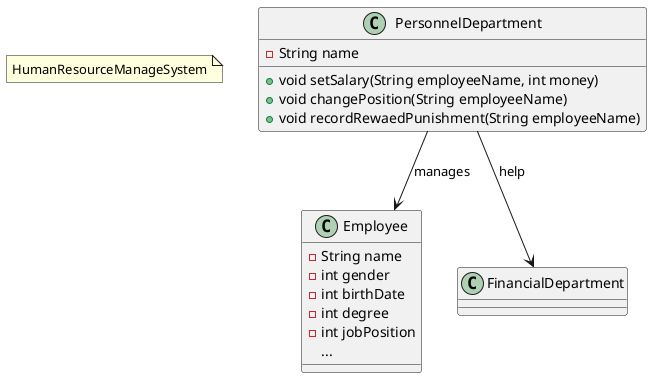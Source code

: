 @startuml  HumanResourceManagementSystem
                     
note "HumanResourceManageSystem" as N1
PersonnelDepartment --> Employee : manages
PersonnelDepartment --> FinancialDepartment : help
                                                    
class Employee {                                    
  -String name                                      
  -int gender                                       
  -int birthDate                                    
  -int degree                                       
  -int jobPosition                                  
  ...                                               
}                                                   
                                                    
class PersonnelDepartment {                         
  -String name                                      
  +void setSalary(String employeeName, int money)   
  +void changePosition(String employeeName)         
  +void recordRewaedPunishment(String employeeName) 
}                                                   
                                                    
class FinancialDepartment {                         
}                                                   
                                                    
                                                    
@enduml                                             